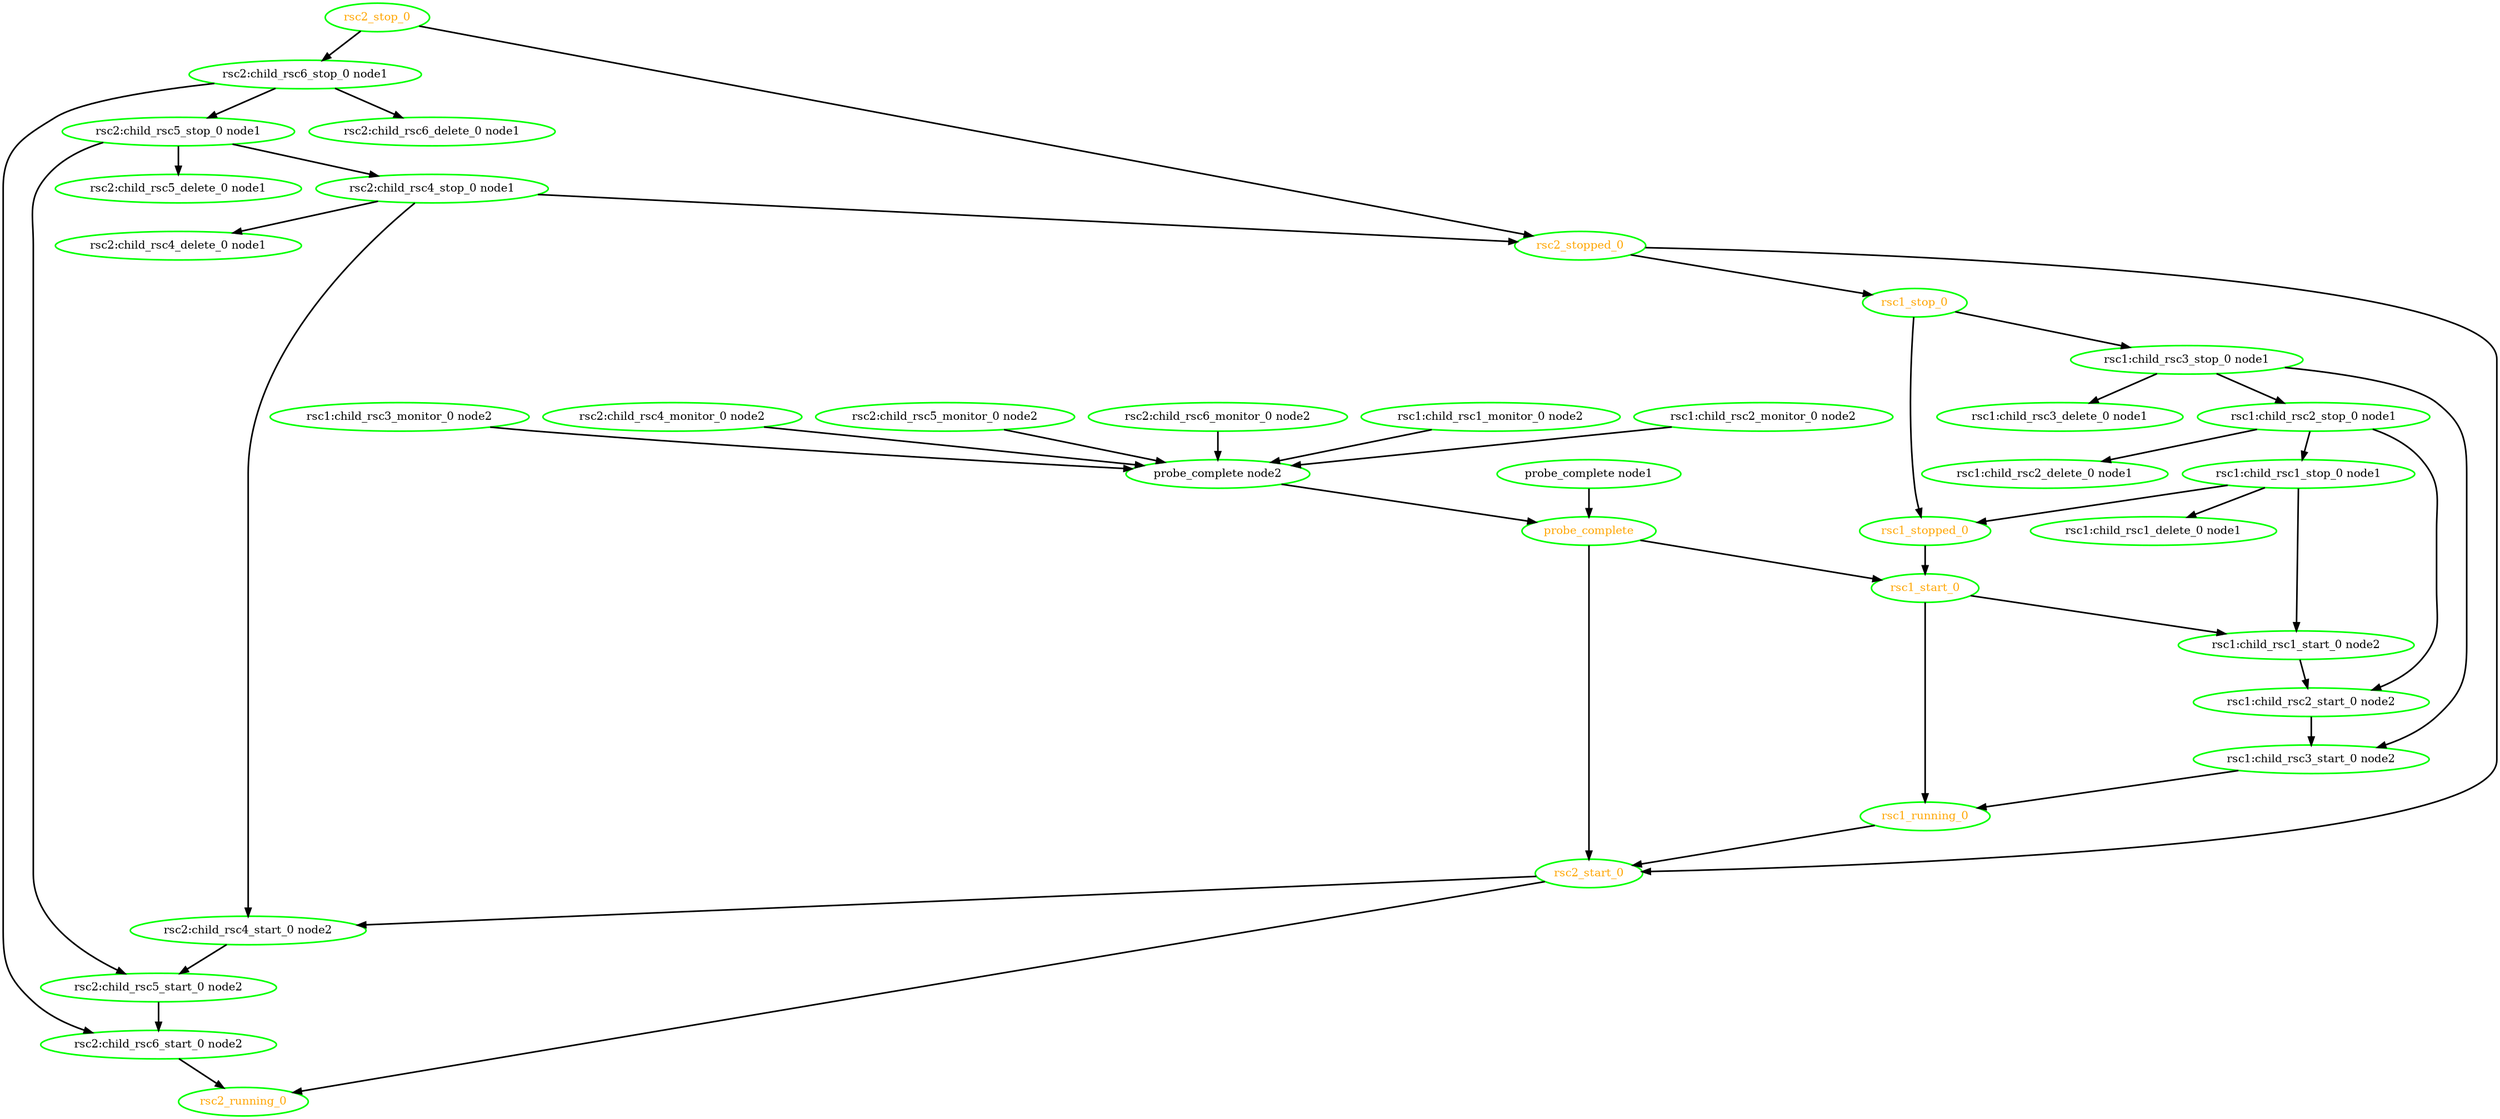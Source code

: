digraph "g" {
	size = "30,30"
"probe_complete" [ style=bold color="green" fontcolor="orange" ]
"probe_complete node1" [ style=bold color="green" fontcolor="black" ]
"probe_complete node2" [ style=bold color="green" fontcolor="black" ]
"rsc1:child_rsc1_monitor_0 node2" [ style=bold color="green" fontcolor="black" ]
"rsc1:child_rsc2_monitor_0 node2" [ style=bold color="green" fontcolor="black" ]
"rsc1:child_rsc3_monitor_0 node2" [ style=bold color="green" fontcolor="black" ]
"rsc2:child_rsc4_monitor_0 node2" [ style=bold color="green" fontcolor="black" ]
"rsc2:child_rsc5_monitor_0 node2" [ style=bold color="green" fontcolor="black" ]
"rsc2:child_rsc6_monitor_0 node2" [ style=bold color="green" fontcolor="black" ]
"rsc1:child_rsc1_stop_0 node1" [ style=bold color="green" fontcolor="black" ]
"rsc1:child_rsc1_start_0 node2" [ style=bold color="green" fontcolor="black" ]
"rsc1:child_rsc1_delete_0 node1" [ style=bold color="green" fontcolor="black" ]
"rsc1:child_rsc2_stop_0 node1" [ style=bold color="green" fontcolor="black" ]
"rsc1:child_rsc2_start_0 node2" [ style=bold color="green" fontcolor="black" ]
"rsc1:child_rsc2_delete_0 node1" [ style=bold color="green" fontcolor="black" ]
"rsc1:child_rsc3_stop_0 node1" [ style=bold color="green" fontcolor="black" ]
"rsc1:child_rsc3_start_0 node2" [ style=bold color="green" fontcolor="black" ]
"rsc1:child_rsc3_delete_0 node1" [ style=bold color="green" fontcolor="black" ]
"rsc1_start_0" [ style=bold color="green" fontcolor="orange" ]
"rsc1_running_0" [ style=bold color="green" fontcolor="orange" ]
"rsc1_stop_0" [ style=bold color="green" fontcolor="orange" ]
"rsc1_stopped_0" [ style=bold color="green" fontcolor="orange" ]
"rsc2:child_rsc4_stop_0 node1" [ style=bold color="green" fontcolor="black" ]
"rsc2:child_rsc4_start_0 node2" [ style=bold color="green" fontcolor="black" ]
"rsc2:child_rsc4_delete_0 node1" [ style=bold color="green" fontcolor="black" ]
"rsc2:child_rsc5_stop_0 node1" [ style=bold color="green" fontcolor="black" ]
"rsc2:child_rsc5_start_0 node2" [ style=bold color="green" fontcolor="black" ]
"rsc2:child_rsc5_delete_0 node1" [ style=bold color="green" fontcolor="black" ]
"rsc2:child_rsc6_stop_0 node1" [ style=bold color="green" fontcolor="black" ]
"rsc2:child_rsc6_start_0 node2" [ style=bold color="green" fontcolor="black" ]
"rsc2:child_rsc6_delete_0 node1" [ style=bold color="green" fontcolor="black" ]
"rsc2_start_0" [ style=bold color="green" fontcolor="orange" ]
"rsc2_running_0" [ style=bold color="green" fontcolor="orange" ]
"rsc2_stop_0" [ style=bold color="green" fontcolor="orange" ]
"rsc2_stopped_0" [ style=bold color="green" fontcolor="orange" ]
"probe_complete node1" -> "probe_complete" [ style = bold]
"probe_complete node2" -> "probe_complete" [ style = bold]
"rsc1:child_rsc1_monitor_0 node2" -> "probe_complete node2" [ style = bold]
"rsc1:child_rsc2_monitor_0 node2" -> "probe_complete node2" [ style = bold]
"rsc1:child_rsc3_monitor_0 node2" -> "probe_complete node2" [ style = bold]
"rsc2:child_rsc4_monitor_0 node2" -> "probe_complete node2" [ style = bold]
"rsc2:child_rsc5_monitor_0 node2" -> "probe_complete node2" [ style = bold]
"rsc2:child_rsc6_monitor_0 node2" -> "probe_complete node2" [ style = bold]
"rsc1:child_rsc2_stop_0 node1" -> "rsc1:child_rsc1_stop_0 node1" [ style = bold]
"rsc1:child_rsc1_stop_0 node1" -> "rsc1:child_rsc1_start_0 node2" [ style = bold]
"rsc1_start_0" -> "rsc1:child_rsc1_start_0 node2" [ style = bold]
"rsc1:child_rsc1_stop_0 node1" -> "rsc1:child_rsc1_delete_0 node1" [ style = bold]
"rsc1:child_rsc3_stop_0 node1" -> "rsc1:child_rsc2_stop_0 node1" [ style = bold]
"rsc1:child_rsc1_start_0 node2" -> "rsc1:child_rsc2_start_0 node2" [ style = bold]
"rsc1:child_rsc2_stop_0 node1" -> "rsc1:child_rsc2_start_0 node2" [ style = bold]
"rsc1:child_rsc2_stop_0 node1" -> "rsc1:child_rsc2_delete_0 node1" [ style = bold]
"rsc1_stop_0" -> "rsc1:child_rsc3_stop_0 node1" [ style = bold]
"rsc1:child_rsc2_start_0 node2" -> "rsc1:child_rsc3_start_0 node2" [ style = bold]
"rsc1:child_rsc3_stop_0 node1" -> "rsc1:child_rsc3_start_0 node2" [ style = bold]
"rsc1:child_rsc3_stop_0 node1" -> "rsc1:child_rsc3_delete_0 node1" [ style = bold]
"probe_complete" -> "rsc1_start_0" [ style = bold]
"rsc1_stopped_0" -> "rsc1_start_0" [ style = bold]
"rsc1:child_rsc3_start_0 node2" -> "rsc1_running_0" [ style = bold]
"rsc1_start_0" -> "rsc1_running_0" [ style = bold]
"rsc2_stopped_0" -> "rsc1_stop_0" [ style = bold]
"rsc1:child_rsc1_stop_0 node1" -> "rsc1_stopped_0" [ style = bold]
"rsc1_stop_0" -> "rsc1_stopped_0" [ style = bold]
"rsc2:child_rsc5_stop_0 node1" -> "rsc2:child_rsc4_stop_0 node1" [ style = bold]
"rsc2:child_rsc4_stop_0 node1" -> "rsc2:child_rsc4_start_0 node2" [ style = bold]
"rsc2_start_0" -> "rsc2:child_rsc4_start_0 node2" [ style = bold]
"rsc2:child_rsc4_stop_0 node1" -> "rsc2:child_rsc4_delete_0 node1" [ style = bold]
"rsc2:child_rsc6_stop_0 node1" -> "rsc2:child_rsc5_stop_0 node1" [ style = bold]
"rsc2:child_rsc4_start_0 node2" -> "rsc2:child_rsc5_start_0 node2" [ style = bold]
"rsc2:child_rsc5_stop_0 node1" -> "rsc2:child_rsc5_start_0 node2" [ style = bold]
"rsc2:child_rsc5_stop_0 node1" -> "rsc2:child_rsc5_delete_0 node1" [ style = bold]
"rsc2_stop_0" -> "rsc2:child_rsc6_stop_0 node1" [ style = bold]
"rsc2:child_rsc5_start_0 node2" -> "rsc2:child_rsc6_start_0 node2" [ style = bold]
"rsc2:child_rsc6_stop_0 node1" -> "rsc2:child_rsc6_start_0 node2" [ style = bold]
"rsc2:child_rsc6_stop_0 node1" -> "rsc2:child_rsc6_delete_0 node1" [ style = bold]
"probe_complete" -> "rsc2_start_0" [ style = bold]
"rsc1_running_0" -> "rsc2_start_0" [ style = bold]
"rsc2_stopped_0" -> "rsc2_start_0" [ style = bold]
"rsc2:child_rsc6_start_0 node2" -> "rsc2_running_0" [ style = bold]
"rsc2_start_0" -> "rsc2_running_0" [ style = bold]
"rsc2:child_rsc4_stop_0 node1" -> "rsc2_stopped_0" [ style = bold]
"rsc2_stop_0" -> "rsc2_stopped_0" [ style = bold]
}

